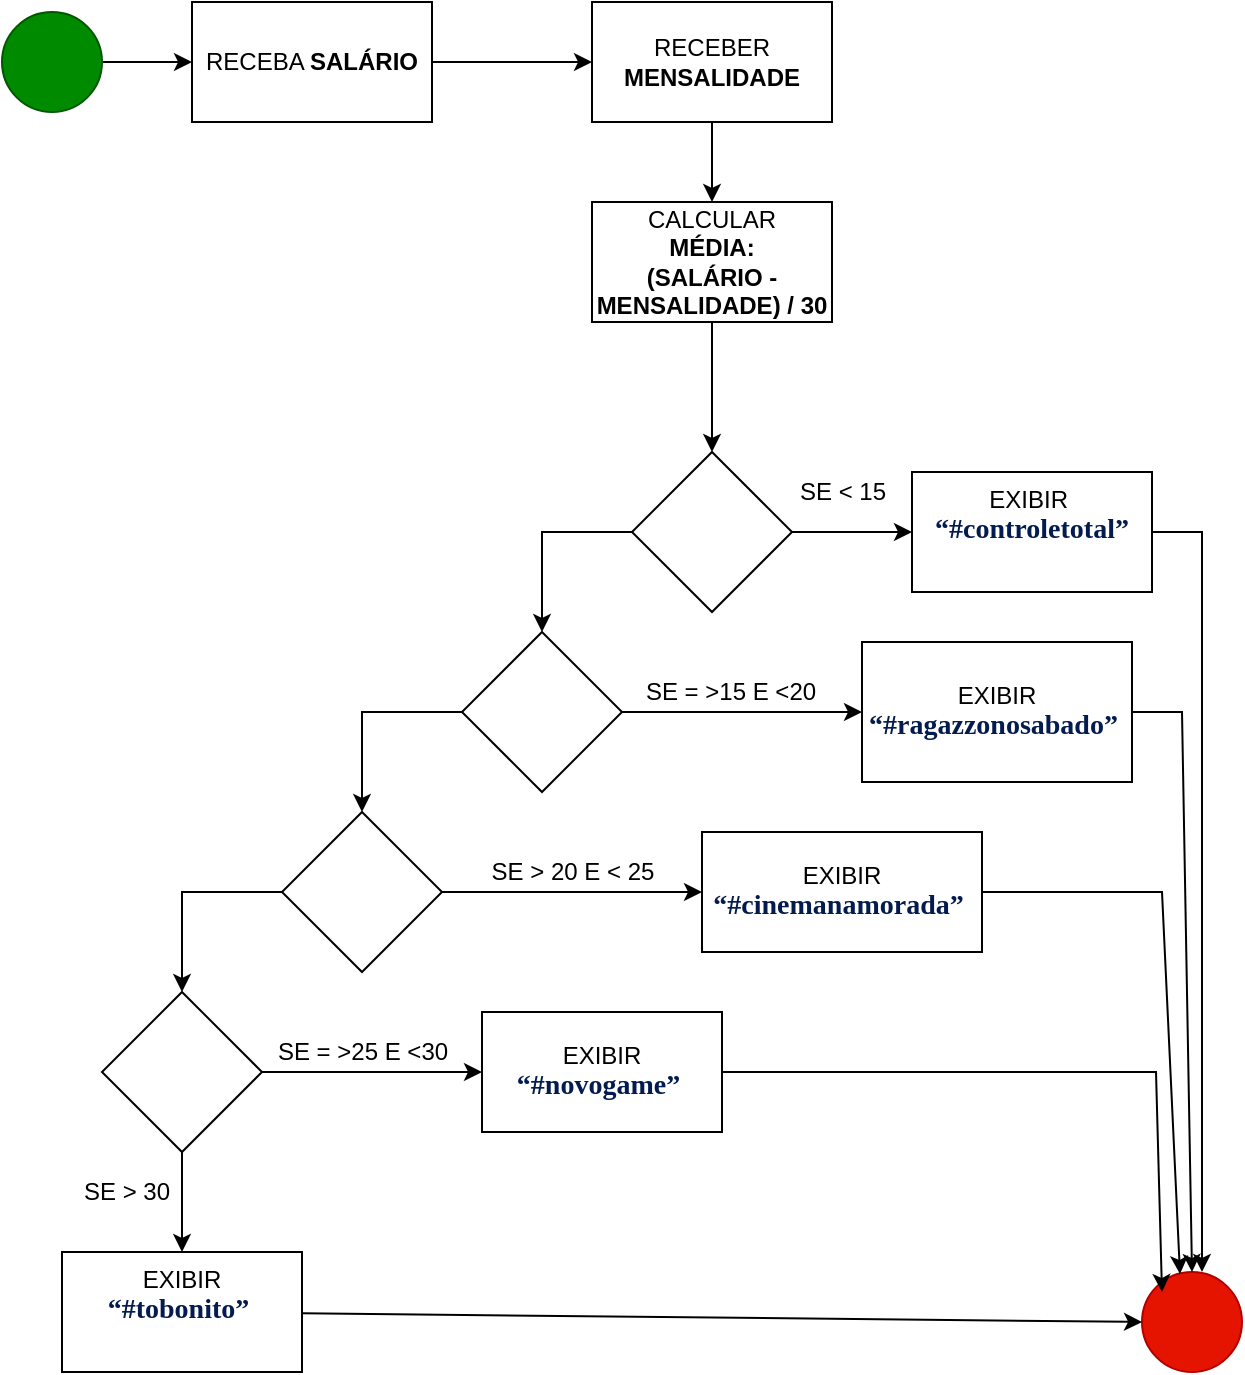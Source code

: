 <mxfile version="19.0.3" type="device" pages="4"><diagram id="r6Fdwk_I2OYdH76R-KkG" name="Page-1"><mxGraphModel dx="995" dy="708" grid="1" gridSize="10" guides="1" tooltips="1" connect="1" arrows="1" fold="1" page="1" pageScale="1" pageWidth="850" pageHeight="1100" math="0" shadow="0"><root><mxCell id="0"/><mxCell id="1" parent="0"/><mxCell id="pc-xBZorlw3YXACz-fKd-3" value="" style="edgeStyle=orthogonalEdgeStyle;rounded=0;orthogonalLoop=1;jettySize=auto;html=1;" edge="1" parent="1" source="pc-xBZorlw3YXACz-fKd-1" target="pc-xBZorlw3YXACz-fKd-2"><mxGeometry relative="1" as="geometry"/></mxCell><mxCell id="pc-xBZorlw3YXACz-fKd-1" value="" style="ellipse;whiteSpace=wrap;html=1;aspect=fixed;fillColor=#008a00;fontColor=#ffffff;strokeColor=#005700;" vertex="1" parent="1"><mxGeometry x="40" y="80" width="50" height="50" as="geometry"/></mxCell><mxCell id="pc-xBZorlw3YXACz-fKd-5" value="" style="edgeStyle=orthogonalEdgeStyle;rounded=0;orthogonalLoop=1;jettySize=auto;html=1;" edge="1" parent="1" source="pc-xBZorlw3YXACz-fKd-2" target="pc-xBZorlw3YXACz-fKd-4"><mxGeometry relative="1" as="geometry"/></mxCell><mxCell id="pc-xBZorlw3YXACz-fKd-2" value="RECEBA &lt;b&gt;SALÁRIO&lt;/b&gt;" style="whiteSpace=wrap;html=1;" vertex="1" parent="1"><mxGeometry x="135" y="75" width="120" height="60" as="geometry"/></mxCell><mxCell id="pc-xBZorlw3YXACz-fKd-7" value="" style="edgeStyle=orthogonalEdgeStyle;rounded=0;orthogonalLoop=1;jettySize=auto;html=1;" edge="1" parent="1" source="pc-xBZorlw3YXACz-fKd-4" target="pc-xBZorlw3YXACz-fKd-6"><mxGeometry relative="1" as="geometry"/></mxCell><mxCell id="pc-xBZorlw3YXACz-fKd-4" value="RECEBER &lt;b&gt;MENSALIDADE&lt;/b&gt;" style="whiteSpace=wrap;html=1;" vertex="1" parent="1"><mxGeometry x="335" y="75" width="120" height="60" as="geometry"/></mxCell><mxCell id="pc-xBZorlw3YXACz-fKd-9" value="" style="edgeStyle=orthogonalEdgeStyle;rounded=0;orthogonalLoop=1;jettySize=auto;html=1;" edge="1" parent="1" source="pc-xBZorlw3YXACz-fKd-6" target="pc-xBZorlw3YXACz-fKd-8"><mxGeometry relative="1" as="geometry"/></mxCell><mxCell id="pc-xBZorlw3YXACz-fKd-6" value="CALCULAR &lt;br&gt;&lt;b&gt;MÉDIA:&lt;br&gt;(SALÁRIO - MENSALIDADE) / 30&lt;br&gt;&lt;/b&gt;" style="whiteSpace=wrap;html=1;" vertex="1" parent="1"><mxGeometry x="335" y="175" width="120" height="60" as="geometry"/></mxCell><mxCell id="pc-xBZorlw3YXACz-fKd-11" value="" style="edgeStyle=orthogonalEdgeStyle;rounded=0;orthogonalLoop=1;jettySize=auto;html=1;" edge="1" parent="1" source="pc-xBZorlw3YXACz-fKd-8" target="pc-xBZorlw3YXACz-fKd-10"><mxGeometry relative="1" as="geometry"/></mxCell><mxCell id="pc-xBZorlw3YXACz-fKd-15" value="" style="edgeStyle=orthogonalEdgeStyle;rounded=0;orthogonalLoop=1;jettySize=auto;html=1;" edge="1" parent="1" source="pc-xBZorlw3YXACz-fKd-8" target="pc-xBZorlw3YXACz-fKd-14"><mxGeometry relative="1" as="geometry"/></mxCell><mxCell id="pc-xBZorlw3YXACz-fKd-8" value="" style="rhombus;whiteSpace=wrap;html=1;" vertex="1" parent="1"><mxGeometry x="355" y="300" width="80" height="80" as="geometry"/></mxCell><mxCell id="pc-xBZorlw3YXACz-fKd-10" value="EXIBIR&amp;nbsp;&lt;br&gt;&lt;div style=&quot;box-sizing: border-box; font-family: &amp;quot;Exo 2&amp;quot;, Barlow; color: rgb(3, 27, 78); font-size: 14px; text-align: left; background-color: rgb(255, 255, 255);&quot; id=&quot;yui_3_17_2_1_1675864807414_30&quot;&gt;&lt;p style=&quot;box-sizing: border-box; margin-top: 0px; margin-bottom: 1rem;&quot; id=&quot;yui_3_17_2_1_1675864807414_29&quot;&gt;&lt;b&gt;&lt;span style=&quot;box-sizing: border-box;&quot; id=&quot;yui_3_17_2_1_1675864807414_28&quot; lang=&quot;PT-BR&quot; data-contrast=&quot;auto&quot;&gt;&amp;nbsp;“#controletotal”&lt;/span&gt;&lt;span style=&quot;box-sizing: border-box;&quot; data-ccp-props=&quot;{&amp;quot;201341983&amp;quot;:0,&amp;quot;335559739&amp;quot;:120,&amp;quot;335559740&amp;quot;:276}&quot;&gt;&amp;nbsp;&lt;/span&gt;&lt;/b&gt;&lt;/p&gt;&lt;/div&gt;&lt;div style=&quot;box-sizing: border-box; font-family: &amp;quot;Exo 2&amp;quot;, Barlow; color: rgb(3, 27, 78); font-size: 14px; text-align: left; background-color: rgb(255, 255, 255);&quot;&gt;&lt;/div&gt;" style="whiteSpace=wrap;html=1;" vertex="1" parent="1"><mxGeometry x="495" y="310" width="120" height="60" as="geometry"/></mxCell><mxCell id="pc-xBZorlw3YXACz-fKd-17" value="" style="edgeStyle=orthogonalEdgeStyle;rounded=0;orthogonalLoop=1;jettySize=auto;html=1;" edge="1" parent="1" source="pc-xBZorlw3YXACz-fKd-14" target="pc-xBZorlw3YXACz-fKd-16"><mxGeometry relative="1" as="geometry"/></mxCell><mxCell id="pc-xBZorlw3YXACz-fKd-19" value="" style="edgeStyle=orthogonalEdgeStyle;rounded=0;orthogonalLoop=1;jettySize=auto;html=1;" edge="1" parent="1" source="pc-xBZorlw3YXACz-fKd-14" target="pc-xBZorlw3YXACz-fKd-18"><mxGeometry relative="1" as="geometry"/></mxCell><mxCell id="pc-xBZorlw3YXACz-fKd-14" value="" style="rhombus;whiteSpace=wrap;html=1;" vertex="1" parent="1"><mxGeometry x="270" y="390" width="80" height="80" as="geometry"/></mxCell><mxCell id="pc-xBZorlw3YXACz-fKd-16" value="EXIBIR&lt;br&gt;&lt;b&gt;&lt;span style=&quot;box-sizing: border-box; font-family: &amp;quot;Exo 2&amp;quot;, Barlow; color: rgb(3, 27, 78); font-size: 14px; text-align: left; background-color: rgb(255, 255, 255);&quot; lang=&quot;PT-BR&quot; data-contrast=&quot;auto&quot;&gt;“#ragazzonosabado”&lt;/span&gt;&lt;span style=&quot;box-sizing: border-box; font-family: &amp;quot;Exo 2&amp;quot;, Barlow; color: rgb(3, 27, 78); font-size: 14px; text-align: left; background-color: rgb(255, 255, 255);&quot; data-ccp-props=&quot;{&amp;quot;201341983&amp;quot;:0,&amp;quot;335559739&amp;quot;:120,&amp;quot;335559740&amp;quot;:276}&quot;&gt;&amp;nbsp;&lt;/span&gt;&lt;/b&gt;" style="whiteSpace=wrap;html=1;" vertex="1" parent="1"><mxGeometry x="470" y="395" width="135" height="70" as="geometry"/></mxCell><mxCell id="pc-xBZorlw3YXACz-fKd-23" value="" style="edgeStyle=orthogonalEdgeStyle;rounded=0;orthogonalLoop=1;jettySize=auto;html=1;" edge="1" parent="1" source="pc-xBZorlw3YXACz-fKd-18" target="pc-xBZorlw3YXACz-fKd-22"><mxGeometry relative="1" as="geometry"/></mxCell><mxCell id="pc-xBZorlw3YXACz-fKd-26" value="" style="edgeStyle=orthogonalEdgeStyle;rounded=0;orthogonalLoop=1;jettySize=auto;html=1;" edge="1" parent="1" source="pc-xBZorlw3YXACz-fKd-18" target="pc-xBZorlw3YXACz-fKd-25"><mxGeometry relative="1" as="geometry"/></mxCell><mxCell id="pc-xBZorlw3YXACz-fKd-18" value="" style="rhombus;whiteSpace=wrap;html=1;" vertex="1" parent="1"><mxGeometry x="180" y="480" width="80" height="80" as="geometry"/></mxCell><mxCell id="pc-xBZorlw3YXACz-fKd-22" value="EXIBIR&lt;br&gt;&lt;b&gt;&lt;span style=&quot;box-sizing: border-box; font-family: &amp;quot;Exo 2&amp;quot;, Barlow; color: rgb(3, 27, 78); font-size: 14px; text-align: left; background-color: rgb(255, 255, 255);&quot; lang=&quot;PT-BR&quot; data-contrast=&quot;auto&quot;&gt;“#cinemanamorada”&lt;/span&gt;&lt;span style=&quot;box-sizing: border-box; font-family: &amp;quot;Exo 2&amp;quot;, Barlow; color: rgb(3, 27, 78); font-size: 14px; text-align: left; background-color: rgb(255, 255, 255);&quot; data-ccp-props=&quot;{&amp;quot;201341983&amp;quot;:0,&amp;quot;335559739&amp;quot;:120,&amp;quot;335559740&amp;quot;:276}&quot;&gt;&amp;nbsp;&lt;/span&gt;&lt;/b&gt;" style="whiteSpace=wrap;html=1;" vertex="1" parent="1"><mxGeometry x="390" y="490" width="140" height="60" as="geometry"/></mxCell><mxCell id="pc-xBZorlw3YXACz-fKd-30" value="" style="edgeStyle=orthogonalEdgeStyle;rounded=0;orthogonalLoop=1;jettySize=auto;html=1;" edge="1" parent="1" source="pc-xBZorlw3YXACz-fKd-25" target="pc-xBZorlw3YXACz-fKd-29"><mxGeometry relative="1" as="geometry"/></mxCell><mxCell id="pc-xBZorlw3YXACz-fKd-32" value="" style="edgeStyle=orthogonalEdgeStyle;rounded=0;orthogonalLoop=1;jettySize=auto;html=1;" edge="1" parent="1" source="pc-xBZorlw3YXACz-fKd-25" target="pc-xBZorlw3YXACz-fKd-31"><mxGeometry relative="1" as="geometry"/></mxCell><mxCell id="pc-xBZorlw3YXACz-fKd-25" value="" style="rhombus;whiteSpace=wrap;html=1;" vertex="1" parent="1"><mxGeometry x="90" y="570" width="80" height="80" as="geometry"/></mxCell><mxCell id="pc-xBZorlw3YXACz-fKd-29" value="EXIBIR&lt;br&gt;&lt;b&gt;&lt;span style=&quot;box-sizing: border-box; font-family: &amp;quot;Exo 2&amp;quot;, Barlow; color: rgb(3, 27, 78); font-size: 14px; text-align: left; background-color: rgb(255, 255, 255);&quot; id=&quot;yui_3_17_2_1_1675864807414_22&quot; lang=&quot;PT-BR&quot; data-contrast=&quot;auto&quot;&gt;“#novogame”&lt;/span&gt;&lt;span style=&quot;box-sizing: border-box; font-family: &amp;quot;Exo 2&amp;quot;, Barlow; color: rgb(3, 27, 78); font-size: 14px; text-align: left; background-color: rgb(255, 255, 255);&quot; data-ccp-props=&quot;{&amp;quot;201341983&amp;quot;:0,&amp;quot;335559739&amp;quot;:120,&amp;quot;335559740&amp;quot;:276}&quot;&gt;&amp;nbsp;&lt;/span&gt;&lt;/b&gt;" style="whiteSpace=wrap;html=1;" vertex="1" parent="1"><mxGeometry x="280" y="580" width="120" height="60" as="geometry"/></mxCell><mxCell id="pc-xBZorlw3YXACz-fKd-31" value="EXIBIR&lt;br&gt;&lt;div style=&quot;box-sizing: border-box; font-family: &amp;quot;Exo 2&amp;quot;, Barlow; color: rgb(3, 27, 78); font-size: 14px; text-align: left; background-color: rgb(255, 255, 255);&quot;&gt;&lt;p style=&quot;box-sizing: border-box; margin-top: 0px; margin-bottom: 1rem;&quot;&gt;&lt;b&gt;&lt;span style=&quot;box-sizing: border-box;&quot; lang=&quot;PT-BR&quot; data-contrast=&quot;auto&quot;&gt;“#tobonito”&lt;/span&gt;&lt;span style=&quot;box-sizing: border-box;&quot; data-ccp-props=&quot;{&amp;quot;201341983&amp;quot;:0,&amp;quot;335559739&amp;quot;:120,&amp;quot;335559740&amp;quot;:276}&quot;&gt;&amp;nbsp;&lt;/span&gt;&lt;/b&gt;&lt;/p&gt;&lt;/div&gt;&lt;div style=&quot;box-sizing: border-box; font-family: &amp;quot;Exo 2&amp;quot;, Barlow; color: rgb(3, 27, 78); font-size: 14px; text-align: left; background-color: rgb(255, 255, 255);&quot;&gt;&lt;div style=&quot;box-sizing: border-box;&quot;&gt;&lt;/div&gt;&lt;/div&gt;" style="whiteSpace=wrap;html=1;" vertex="1" parent="1"><mxGeometry x="70" y="700" width="120" height="60" as="geometry"/></mxCell><mxCell id="pc-xBZorlw3YXACz-fKd-33" value="" style="ellipse;whiteSpace=wrap;html=1;aspect=fixed;fillColor=#e51400;fontColor=#ffffff;strokeColor=#B20000;" vertex="1" parent="1"><mxGeometry x="610" y="710" width="50" height="50" as="geometry"/></mxCell><mxCell id="pc-xBZorlw3YXACz-fKd-34" value="" style="endArrow=classic;html=1;rounded=0;entryX=0;entryY=0.5;entryDx=0;entryDy=0;" edge="1" parent="1" source="pc-xBZorlw3YXACz-fKd-31" target="pc-xBZorlw3YXACz-fKd-33"><mxGeometry width="50" height="50" relative="1" as="geometry"><mxPoint x="280" y="570" as="sourcePoint"/><mxPoint x="570" y="700" as="targetPoint"/></mxGeometry></mxCell><mxCell id="pc-xBZorlw3YXACz-fKd-35" value="" style="endArrow=classic;html=1;rounded=0;exitX=1;exitY=0.5;exitDx=0;exitDy=0;" edge="1" parent="1" source="pc-xBZorlw3YXACz-fKd-29"><mxGeometry width="50" height="50" relative="1" as="geometry"><mxPoint x="280" y="570" as="sourcePoint"/><mxPoint x="620" y="720" as="targetPoint"/><Array as="points"><mxPoint x="617" y="610"/></Array></mxGeometry></mxCell><mxCell id="pc-xBZorlw3YXACz-fKd-36" value="" style="endArrow=classic;html=1;rounded=0;exitX=1;exitY=0.5;exitDx=0;exitDy=0;entryX=0.38;entryY=0.02;entryDx=0;entryDy=0;entryPerimeter=0;" edge="1" parent="1" source="pc-xBZorlw3YXACz-fKd-22" target="pc-xBZorlw3YXACz-fKd-33"><mxGeometry width="50" height="50" relative="1" as="geometry"><mxPoint x="280" y="570" as="sourcePoint"/><mxPoint x="620" y="720" as="targetPoint"/><Array as="points"><mxPoint x="620" y="520"/></Array></mxGeometry></mxCell><mxCell id="pc-xBZorlw3YXACz-fKd-37" value="" style="endArrow=classic;html=1;rounded=0;exitX=1;exitY=0.5;exitDx=0;exitDy=0;entryX=0.5;entryY=0;entryDx=0;entryDy=0;" edge="1" parent="1" source="pc-xBZorlw3YXACz-fKd-16" target="pc-xBZorlw3YXACz-fKd-33"><mxGeometry width="50" height="50" relative="1" as="geometry"><mxPoint x="280" y="570" as="sourcePoint"/><mxPoint x="640" y="700" as="targetPoint"/><Array as="points"><mxPoint x="630" y="430"/></Array></mxGeometry></mxCell><mxCell id="pc-xBZorlw3YXACz-fKd-38" value="" style="endArrow=classic;html=1;rounded=0;exitX=1;exitY=0.5;exitDx=0;exitDy=0;" edge="1" parent="1" source="pc-xBZorlw3YXACz-fKd-10"><mxGeometry width="50" height="50" relative="1" as="geometry"><mxPoint x="280" y="570" as="sourcePoint"/><mxPoint x="640" y="710" as="targetPoint"/><Array as="points"><mxPoint x="640" y="340"/></Array></mxGeometry></mxCell><mxCell id="pc-xBZorlw3YXACz-fKd-40" value="SE &amp;lt; 15" style="text;html=1;resizable=0;autosize=1;align=center;verticalAlign=middle;points=[];fillColor=none;strokeColor=none;rounded=0;" vertex="1" parent="1"><mxGeometry x="430" y="310" width="60" height="20" as="geometry"/></mxCell><mxCell id="pc-xBZorlw3YXACz-fKd-41" value="SE = &amp;gt;15 E &amp;lt;20" style="text;html=1;resizable=0;autosize=1;align=center;verticalAlign=middle;points=[];fillColor=none;strokeColor=none;rounded=0;" vertex="1" parent="1"><mxGeometry x="354" y="410" width="100" height="20" as="geometry"/></mxCell><mxCell id="pc-xBZorlw3YXACz-fKd-42" value="SE &amp;gt; 20 E &amp;lt; 25" style="text;html=1;resizable=0;autosize=1;align=center;verticalAlign=middle;points=[];fillColor=none;strokeColor=none;rounded=0;" vertex="1" parent="1"><mxGeometry x="275" y="500" width="100" height="20" as="geometry"/></mxCell><mxCell id="pc-xBZorlw3YXACz-fKd-43" value="SE = &amp;gt;25 E &amp;lt;30" style="text;html=1;resizable=0;autosize=1;align=center;verticalAlign=middle;points=[];fillColor=none;strokeColor=none;rounded=0;" vertex="1" parent="1"><mxGeometry x="170" y="590" width="100" height="20" as="geometry"/></mxCell><mxCell id="pc-xBZorlw3YXACz-fKd-44" value="SE &amp;gt; 30" style="text;html=1;resizable=0;autosize=1;align=center;verticalAlign=middle;points=[];fillColor=none;strokeColor=none;rounded=0;" vertex="1" parent="1"><mxGeometry x="72" y="660" width="60" height="20" as="geometry"/></mxCell></root></mxGraphModel></diagram><diagram id="yZPqZ5D-DNg-dKTx44MK" name="Page-2"><mxGraphModel dx="796" dy="566" grid="1" gridSize="10" guides="1" tooltips="1" connect="1" arrows="1" fold="1" page="1" pageScale="1" pageWidth="850" pageHeight="1100" math="0" shadow="0"><root><mxCell id="0"/><mxCell id="1" parent="0"/><mxCell id="RMU81yGToiduAEV0BOln-3" value="" style="edgeStyle=orthogonalEdgeStyle;rounded=0;orthogonalLoop=1;jettySize=auto;html=1;" edge="1" parent="1" source="RMU81yGToiduAEV0BOln-1" target="RMU81yGToiduAEV0BOln-2"><mxGeometry relative="1" as="geometry"/></mxCell><mxCell id="RMU81yGToiduAEV0BOln-1" value="" style="ellipse;whiteSpace=wrap;html=1;aspect=fixed;fillColor=#008a00;fontColor=#ffffff;strokeColor=#005700;" vertex="1" parent="1"><mxGeometry x="30" y="30" width="50" height="50" as="geometry"/></mxCell><mxCell id="RMU81yGToiduAEV0BOln-5" value="" style="edgeStyle=orthogonalEdgeStyle;rounded=0;orthogonalLoop=1;jettySize=auto;html=1;" edge="1" parent="1" source="RMU81yGToiduAEV0BOln-2" target="RMU81yGToiduAEV0BOln-4"><mxGeometry relative="1" as="geometry"/></mxCell><mxCell id="RMU81yGToiduAEV0BOln-2" value="RECEBA&lt;br&gt;&lt;b&gt;SEXO&lt;/b&gt;" style="whiteSpace=wrap;html=1;" vertex="1" parent="1"><mxGeometry x="125" y="25" width="120" height="60" as="geometry"/></mxCell><mxCell id="RMU81yGToiduAEV0BOln-7" value="" style="edgeStyle=orthogonalEdgeStyle;rounded=0;orthogonalLoop=1;jettySize=auto;html=1;" edge="1" parent="1" source="RMU81yGToiduAEV0BOln-4" target="RMU81yGToiduAEV0BOln-6"><mxGeometry relative="1" as="geometry"/></mxCell><mxCell id="RMU81yGToiduAEV0BOln-4" value="RECEBA&lt;br&gt;&lt;b&gt;TIME&lt;/b&gt;" style="whiteSpace=wrap;html=1;" vertex="1" parent="1"><mxGeometry x="325" y="25" width="120" height="60" as="geometry"/></mxCell><mxCell id="RMU81yGToiduAEV0BOln-9" value="" style="edgeStyle=orthogonalEdgeStyle;rounded=0;orthogonalLoop=1;jettySize=auto;html=1;" edge="1" parent="1" source="RMU81yGToiduAEV0BOln-6" target="RMU81yGToiduAEV0BOln-8"><mxGeometry relative="1" as="geometry"/></mxCell><mxCell id="RMU81yGToiduAEV0BOln-13" value="" style="edgeStyle=orthogonalEdgeStyle;rounded=0;orthogonalLoop=1;jettySize=auto;html=1;" edge="1" parent="1" source="RMU81yGToiduAEV0BOln-6" target="RMU81yGToiduAEV0BOln-12"><mxGeometry relative="1" as="geometry"/></mxCell><mxCell id="RMU81yGToiduAEV0BOln-6" value="" style="rhombus;whiteSpace=wrap;html=1;" vertex="1" parent="1"><mxGeometry x="345" y="155" width="80" height="80" as="geometry"/></mxCell><mxCell id="RMU81yGToiduAEV0BOln-11" value="" style="edgeStyle=orthogonalEdgeStyle;rounded=0;orthogonalLoop=1;jettySize=auto;html=1;" edge="1" parent="1" source="RMU81yGToiduAEV0BOln-8" target="RMU81yGToiduAEV0BOln-10"><mxGeometry relative="1" as="geometry"/></mxCell><mxCell id="dohgS255XJc7KZqrIXHJ-2" value="" style="edgeStyle=orthogonalEdgeStyle;rounded=0;orthogonalLoop=1;jettySize=auto;html=1;" edge="1" parent="1" source="RMU81yGToiduAEV0BOln-8" target="dohgS255XJc7KZqrIXHJ-1"><mxGeometry relative="1" as="geometry"/></mxCell><mxCell id="RMU81yGToiduAEV0BOln-8" value="" style="rhombus;whiteSpace=wrap;html=1;" vertex="1" parent="1"><mxGeometry x="245" y="270" width="80" height="80" as="geometry"/></mxCell><mxCell id="dohgS255XJc7KZqrIXHJ-4" value="" style="edgeStyle=orthogonalEdgeStyle;rounded=0;orthogonalLoop=1;jettySize=auto;html=1;" edge="1" parent="1" source="RMU81yGToiduAEV0BOln-10" target="dohgS255XJc7KZqrIXHJ-3"><mxGeometry relative="1" as="geometry"/></mxCell><mxCell id="dohgS255XJc7KZqrIXHJ-6" value="" style="edgeStyle=orthogonalEdgeStyle;rounded=0;orthogonalLoop=1;jettySize=auto;html=1;" edge="1" parent="1" source="RMU81yGToiduAEV0BOln-10" target="dohgS255XJc7KZqrIXHJ-5"><mxGeometry relative="1" as="geometry"/></mxCell><mxCell id="RMU81yGToiduAEV0BOln-10" value="" style="rhombus;whiteSpace=wrap;html=1;" vertex="1" parent="1"><mxGeometry x="145" y="380" width="80" height="80" as="geometry"/></mxCell><mxCell id="RMU81yGToiduAEV0BOln-12" value="EXIBIR&amp;nbsp;&lt;br&gt;&lt;div style=&quot;box-sizing: border-box; font-family: &amp;quot;Exo 2&amp;quot;, Barlow; color: rgb(3, 27, 78); font-size: 14px; text-align: left; background-color: rgb(255, 255, 255);&quot; id=&quot;yui_3_17_2_1_1675866671306_23&quot;&gt;&lt;p style=&quot;box-sizing: border-box; margin-top: 0px; margin-bottom: 1rem;&quot; id=&quot;yui_3_17_2_1_1675866671306_22&quot;&gt;&lt;b&gt;&lt;span style=&quot;box-sizing: border-box;&quot; id=&quot;yui_3_17_2_1_1675866671306_28&quot; lang=&quot;PT-BR&quot; data-contrast=&quot;auto&quot;&gt;“Você é homem e seu time NÃO tem mundial”&lt;/span&gt;&lt;/b&gt;&lt;/p&gt;&lt;/div&gt;&lt;div style=&quot;box-sizing: border-box; font-family: &amp;quot;Exo 2&amp;quot;, Barlow; color: rgb(3, 27, 78); font-size: 14px; text-align: left; background-color: rgb(255, 255, 255);&quot;&gt;&lt;/div&gt;" style="whiteSpace=wrap;html=1;" vertex="1" parent="1"><mxGeometry x="560" y="152.5" width="130" height="85" as="geometry"/></mxCell><mxCell id="dohgS255XJc7KZqrIXHJ-1" value="EXIBIR&lt;br&gt;&lt;b&gt;&lt;span style=&quot;box-sizing: border-box; font-family: &amp;quot;Exo 2&amp;quot;, Barlow; color: rgb(3, 27, 78); font-size: 14px; text-align: left; background-color: rgb(255, 255, 255);&quot; id=&quot;yui_3_17_2_1_1675866671306_29&quot; lang=&quot;PT-BR&quot; data-contrast=&quot;auto&quot;&gt;“Você é homem e seu time pode ser que tenha mundial”&lt;/span&gt;&lt;span style=&quot;box-sizing: border-box; font-family: &amp;quot;Exo 2&amp;quot;, Barlow; color: rgb(3, 27, 78); font-size: 14px; text-align: left; background-color: rgb(255, 255, 255);&quot; data-ccp-props=&quot;{&amp;quot;201341983&amp;quot;:0,&amp;quot;335559739&amp;quot;:120,&amp;quot;335559740&amp;quot;:276}&quot;&gt;&amp;nbsp;&lt;/span&gt;&lt;/b&gt;" style="whiteSpace=wrap;html=1;" vertex="1" parent="1"><mxGeometry x="510" y="270" width="150" height="80" as="geometry"/></mxCell><mxCell id="dohgS255XJc7KZqrIXHJ-3" value="EXIBIR&lt;br&gt;&lt;b&gt;&lt;span style=&quot;box-sizing: border-box; font-family: &amp;quot;Exo 2&amp;quot;, Barlow; color: rgb(3, 27, 78); font-size: 14px; text-align: left; background-color: rgb(255, 255, 255);&quot; lang=&quot;PT-BR&quot; data-contrast=&quot;auto&quot;&gt;“Você é mulher e seu time NÃO tem mundial”&lt;/span&gt;&lt;span style=&quot;box-sizing: border-box; font-family: &amp;quot;Exo 2&amp;quot;, Barlow; color: rgb(3, 27, 78); font-size: 14px; text-align: left; background-color: rgb(255, 255, 255);&quot; data-ccp-props=&quot;{&amp;quot;201341983&amp;quot;:0,&amp;quot;335559739&amp;quot;:120,&amp;quot;335559740&amp;quot;:276}&quot;&gt;&amp;nbsp;&lt;/span&gt;&lt;/b&gt;" style="whiteSpace=wrap;html=1;" vertex="1" parent="1"><mxGeometry x="420" y="385" width="135" height="70" as="geometry"/></mxCell><mxCell id="dohgS255XJc7KZqrIXHJ-5" value="&lt;span style=&quot;box-sizing: border-box; font-family: &amp;quot;Exo 2&amp;quot;, Barlow; color: rgb(3, 27, 78); font-size: 14px; font-style: normal; font-variant-ligatures: normal; font-variant-caps: normal; letter-spacing: normal; orphans: 2; text-align: left; text-indent: 0px; text-transform: none; widows: 2; word-spacing: 0px; -webkit-text-stroke-width: 0px; background-color: rgb(255, 255, 255); text-decoration-thickness: initial; text-decoration-style: initial; text-decoration-color: initial;&quot; id=&quot;yui_3_17_2_1_1675866671306_34&quot; lang=&quot;PT-BR&quot; data-contrast=&quot;auto&quot;&gt;EXIBIR&lt;br&gt;&lt;b&gt;“Você é mulher e seu time pode ser que tenha mundial”&lt;/b&gt;&lt;/span&gt;&lt;span style=&quot;font-weight: bold; box-sizing: border-box; font-family: &amp;quot;Exo 2&amp;quot;, Barlow; color: rgb(3, 27, 78); font-size: 14px; font-style: normal; font-variant-ligatures: normal; font-variant-caps: normal; letter-spacing: normal; orphans: 2; text-align: left; text-indent: 0px; text-transform: none; widows: 2; word-spacing: 0px; -webkit-text-stroke-width: 0px; background-color: rgb(255, 255, 255); text-decoration-thickness: initial; text-decoration-style: initial; text-decoration-color: initial;&quot; data-ccp-props=&quot;{&amp;quot;201341983&amp;quot;:0,&amp;quot;335559739&amp;quot;:120,&amp;quot;335559740&amp;quot;:276}&quot;&gt;&amp;nbsp;&lt;/span&gt;" style="whiteSpace=wrap;html=1;" vertex="1" parent="1"><mxGeometry x="190" y="515" width="125" height="100" as="geometry"/></mxCell><mxCell id="dohgS255XJc7KZqrIXHJ-7" value="" style="ellipse;whiteSpace=wrap;html=1;aspect=fixed;fillColor=#e51400;fontColor=#ffffff;strokeColor=#B20000;" vertex="1" parent="1"><mxGeometry x="660" y="540" width="50" height="50" as="geometry"/></mxCell><mxCell id="dohgS255XJc7KZqrIXHJ-8" value="" style="endArrow=classic;html=1;rounded=0;exitX=1;exitY=0.5;exitDx=0;exitDy=0;entryX=0;entryY=0.5;entryDx=0;entryDy=0;" edge="1" parent="1" source="dohgS255XJc7KZqrIXHJ-5" target="dohgS255XJc7KZqrIXHJ-7"><mxGeometry width="50" height="50" relative="1" as="geometry"><mxPoint x="380" y="340" as="sourcePoint"/><mxPoint x="430" y="290" as="targetPoint"/></mxGeometry></mxCell><mxCell id="dohgS255XJc7KZqrIXHJ-9" value="" style="endArrow=classic;html=1;rounded=0;exitX=1;exitY=0.5;exitDx=0;exitDy=0;entryX=0.36;entryY=0.02;entryDx=0;entryDy=0;entryPerimeter=0;" edge="1" parent="1" source="dohgS255XJc7KZqrIXHJ-3" target="dohgS255XJc7KZqrIXHJ-7"><mxGeometry width="50" height="50" relative="1" as="geometry"><mxPoint x="380" y="340" as="sourcePoint"/><mxPoint x="680" y="550" as="targetPoint"/><Array as="points"><mxPoint x="670" y="420"/></Array></mxGeometry></mxCell><mxCell id="dohgS255XJc7KZqrIXHJ-10" value="" style="endArrow=classic;html=1;rounded=0;exitX=1;exitY=0.5;exitDx=0;exitDy=0;entryX=0.5;entryY=0;entryDx=0;entryDy=0;" edge="1" parent="1" source="dohgS255XJc7KZqrIXHJ-1" target="dohgS255XJc7KZqrIXHJ-7"><mxGeometry width="50" height="50" relative="1" as="geometry"><mxPoint x="380" y="340" as="sourcePoint"/><mxPoint x="430" y="290" as="targetPoint"/><Array as="points"><mxPoint x="685" y="310"/></Array></mxGeometry></mxCell><mxCell id="dohgS255XJc7KZqrIXHJ-11" value="" style="endArrow=classic;html=1;rounded=0;exitX=1;exitY=0.5;exitDx=0;exitDy=0;entryX=0.7;entryY=0.06;entryDx=0;entryDy=0;entryPerimeter=0;" edge="1" parent="1" source="RMU81yGToiduAEV0BOln-12" target="dohgS255XJc7KZqrIXHJ-7"><mxGeometry width="50" height="50" relative="1" as="geometry"><mxPoint x="380" y="340" as="sourcePoint"/><mxPoint x="700" y="540" as="targetPoint"/><Array as="points"><mxPoint x="695" y="195"/></Array></mxGeometry></mxCell><mxCell id="bh2VcZtIjAhA8NEDYhTY-7" value="SE M E PALMEIRAS" style="text;html=1;resizable=0;autosize=1;align=center;verticalAlign=middle;points=[];fillColor=none;strokeColor=none;rounded=0;" vertex="1" parent="1"><mxGeometry x="425" y="170" width="130" height="20" as="geometry"/></mxCell><mxCell id="CDwyaxFJxPJCUUSeTzgp-1" value="SE M E N PALMEIRAS" style="text;html=1;resizable=0;autosize=1;align=center;verticalAlign=middle;points=[];fillColor=none;strokeColor=none;rounded=0;" vertex="1" parent="1"><mxGeometry x="345" y="290" width="140" height="20" as="geometry"/></mxCell><mxCell id="CDwyaxFJxPJCUUSeTzgp-2" value="SE F E PALMEIRENSE" style="text;html=1;resizable=0;autosize=1;align=center;verticalAlign=middle;points=[];fillColor=none;strokeColor=none;rounded=0;" vertex="1" parent="1"><mxGeometry x="245" y="400" width="140" height="20" as="geometry"/></mxCell><mxCell id="CDwyaxFJxPJCUUSeTzgp-3" value="SE F E N PALMEIRAS" style="text;html=1;resizable=0;autosize=1;align=center;verticalAlign=middle;points=[];fillColor=none;strokeColor=none;rounded=0;" vertex="1" parent="1"><mxGeometry x="40" y="470" width="140" height="20" as="geometry"/></mxCell></root></mxGraphModel></diagram><diagram id="zE0Q7NUjMy3KNNuSXqX5" name="Page-3"><mxGraphModel dx="1327" dy="943" grid="1" gridSize="10" guides="1" tooltips="1" connect="1" arrows="1" fold="1" page="1" pageScale="1" pageWidth="850" pageHeight="1100" math="0" shadow="0"><root><mxCell id="0"/><mxCell id="1" parent="0"/><mxCell id="Z238zTcsPgSLV4Vkmc1k-3" value="" style="edgeStyle=orthogonalEdgeStyle;rounded=0;orthogonalLoop=1;jettySize=auto;html=1;" edge="1" parent="1" source="Z238zTcsPgSLV4Vkmc1k-1" target="Z238zTcsPgSLV4Vkmc1k-2"><mxGeometry relative="1" as="geometry"/></mxCell><mxCell id="Z238zTcsPgSLV4Vkmc1k-1" value="" style="ellipse;whiteSpace=wrap;html=1;aspect=fixed;fillColor=#008a00;fontColor=#ffffff;strokeColor=#005700;" vertex="1" parent="1"><mxGeometry x="30" y="40" width="50" height="50" as="geometry"/></mxCell><mxCell id="Z238zTcsPgSLV4Vkmc1k-5" value="" style="edgeStyle=orthogonalEdgeStyle;rounded=0;orthogonalLoop=1;jettySize=auto;html=1;" edge="1" parent="1" source="Z238zTcsPgSLV4Vkmc1k-2" target="Z238zTcsPgSLV4Vkmc1k-4"><mxGeometry relative="1" as="geometry"/></mxCell><mxCell id="Z238zTcsPgSLV4Vkmc1k-2" value="RECEBA&amp;nbsp;&lt;br&gt;&lt;b&gt;GOLPE&lt;/b&gt;" style="whiteSpace=wrap;html=1;" vertex="1" parent="1"><mxGeometry x="125" y="35" width="120" height="60" as="geometry"/></mxCell><mxCell id="Z238zTcsPgSLV4Vkmc1k-9" value="" style="edgeStyle=orthogonalEdgeStyle;rounded=0;orthogonalLoop=1;jettySize=auto;html=1;startArrow=none;" edge="1" parent="1" source="AAKPLX36tWf3T-nxW5ks-1" target="Z238zTcsPgSLV4Vkmc1k-8"><mxGeometry relative="1" as="geometry"/></mxCell><mxCell id="ODNx4KcZhwrIbG5_OUZl-5" value="" style="edgeStyle=orthogonalEdgeStyle;rounded=0;orthogonalLoop=1;jettySize=auto;html=1;" edge="1" parent="1" source="Z238zTcsPgSLV4Vkmc1k-4" target="ODNx4KcZhwrIbG5_OUZl-4"><mxGeometry relative="1" as="geometry"/></mxCell><mxCell id="Z238zTcsPgSLV4Vkmc1k-4" value="" style="rhombus;whiteSpace=wrap;html=1;" vertex="1" parent="1"><mxGeometry x="345" y="25" width="80" height="80" as="geometry"/></mxCell><mxCell id="AAKPLX36tWf3T-nxW5ks-3" value="" style="edgeStyle=orthogonalEdgeStyle;rounded=0;orthogonalLoop=1;jettySize=auto;html=1;entryX=0.5;entryY=1;entryDx=0;entryDy=0;" edge="1" parent="1" source="Z238zTcsPgSLV4Vkmc1k-8" target="Z238zTcsPgSLV4Vkmc1k-2"><mxGeometry relative="1" as="geometry"/></mxCell><mxCell id="Z238zTcsPgSLV4Vkmc1k-8" value="" style="rhombus;whiteSpace=wrap;html=1;" vertex="1" parent="1"><mxGeometry x="275" y="255" width="80" height="80" as="geometry"/></mxCell><mxCell id="Z238zTcsPgSLV4Vkmc1k-10" value="RETIROU UMA &lt;br&gt;PARTE DO CORPO" style="text;html=1;resizable=0;autosize=1;align=center;verticalAlign=middle;points=[];fillColor=none;strokeColor=none;rounded=0;" vertex="1" parent="1"><mxGeometry x="423" y="30" width="120" height="30" as="geometry"/></mxCell><mxCell id="ODNx4KcZhwrIbG5_OUZl-1" value="SE N" style="text;html=1;resizable=0;autosize=1;align=center;verticalAlign=middle;points=[];fillColor=none;strokeColor=none;rounded=0;" vertex="1" parent="1"><mxGeometry x="225" y="270" width="40" height="20" as="geometry"/></mxCell><mxCell id="ODNx4KcZhwrIbG5_OUZl-7" value="" style="edgeStyle=orthogonalEdgeStyle;rounded=0;orthogonalLoop=1;jettySize=auto;html=1;" edge="1" parent="1" source="ODNx4KcZhwrIbG5_OUZl-4" target="ODNx4KcZhwrIbG5_OUZl-6"><mxGeometry relative="1" as="geometry"/></mxCell><mxCell id="ODNx4KcZhwrIbG5_OUZl-9" value="" style="edgeStyle=orthogonalEdgeStyle;rounded=0;orthogonalLoop=1;jettySize=auto;html=1;startArrow=none;" edge="1" parent="1" source="ODNx4KcZhwrIbG5_OUZl-13" target="ODNx4KcZhwrIbG5_OUZl-8"><mxGeometry relative="1" as="geometry"/></mxCell><mxCell id="ODNx4KcZhwrIbG5_OUZl-4" value="" style="rhombus;whiteSpace=wrap;html=1;" vertex="1" parent="1"><mxGeometry x="550" y="25" width="80" height="80" as="geometry"/></mxCell><mxCell id="ODNx4KcZhwrIbG5_OUZl-6" value="&lt;b&gt;REGENERAR&lt;/b&gt;" style="whiteSpace=wrap;html=1;" vertex="1" parent="1"><mxGeometry x="720" y="35" width="120" height="60" as="geometry"/></mxCell><mxCell id="ODNx4KcZhwrIbG5_OUZl-8" value="&lt;b&gt;NÃO PODE REGENERAR.&lt;/b&gt;" style="whiteSpace=wrap;html=1;" vertex="1" parent="1"><mxGeometry x="530" y="200" width="120" height="60" as="geometry"/></mxCell><mxCell id="AAKPLX36tWf3T-nxW5ks-1" value="NÃO RETIROU UMA &lt;br&gt;PARTE DO CORPO" style="text;html=1;resizable=0;autosize=1;align=center;verticalAlign=middle;points=[];fillColor=none;strokeColor=none;rounded=0;" vertex="1" parent="1"><mxGeometry x="250" y="150" width="130" height="30" as="geometry"/></mxCell><mxCell id="ODNx4KcZhwrIbG5_OUZl-11" value="" style="edgeStyle=orthogonalEdgeStyle;rounded=0;orthogonalLoop=1;jettySize=auto;html=1;endArrow=none;" edge="1" parent="1" source="Z238zTcsPgSLV4Vkmc1k-4" target="AAKPLX36tWf3T-nxW5ks-1"><mxGeometry relative="1" as="geometry"><mxPoint x="385" y="105" as="sourcePoint"/><mxPoint x="305" y="260" as="targetPoint"/></mxGeometry></mxCell><mxCell id="ODNx4KcZhwrIbG5_OUZl-12" value="SE KI &amp;gt; 5%" style="text;html=1;resizable=0;autosize=1;align=center;verticalAlign=middle;points=[];fillColor=none;strokeColor=none;rounded=0;" vertex="1" parent="1"><mxGeometry x="630" y="40" width="80" height="20" as="geometry"/></mxCell><mxCell id="ODNx4KcZhwrIbG5_OUZl-13" value="SE KI =&amp;lt; 5%" style="text;html=1;resizable=0;autosize=1;align=center;verticalAlign=middle;points=[];fillColor=none;strokeColor=none;rounded=0;" vertex="1" parent="1"><mxGeometry x="550" y="160" width="80" height="20" as="geometry"/></mxCell><mxCell id="ODNx4KcZhwrIbG5_OUZl-14" value="" style="edgeStyle=orthogonalEdgeStyle;rounded=0;orthogonalLoop=1;jettySize=auto;html=1;endArrow=none;" edge="1" parent="1" source="ODNx4KcZhwrIbG5_OUZl-4" target="ODNx4KcZhwrIbG5_OUZl-13"><mxGeometry relative="1" as="geometry"><mxPoint x="590" y="105" as="sourcePoint"/><mxPoint x="590" y="195" as="targetPoint"/></mxGeometry></mxCell><mxCell id="ODNx4KcZhwrIbG5_OUZl-15" value="" style="ellipse;whiteSpace=wrap;html=1;aspect=fixed;fillColor=#e51400;fontColor=#ffffff;strokeColor=#B20000;" vertex="1" parent="1"><mxGeometry x="730" y="310" width="50" height="50" as="geometry"/></mxCell><mxCell id="ODNx4KcZhwrIbG5_OUZl-16" value="" style="endArrow=classic;html=1;rounded=0;exitX=0.5;exitY=1;exitDx=0;exitDy=0;entryX=0;entryY=0.5;entryDx=0;entryDy=0;" edge="1" parent="1" source="ODNx4KcZhwrIbG5_OUZl-8" target="ODNx4KcZhwrIbG5_OUZl-15"><mxGeometry width="50" height="50" relative="1" as="geometry"><mxPoint x="490" y="290" as="sourcePoint"/><mxPoint x="540" y="240" as="targetPoint"/><Array as="points"><mxPoint x="590" y="335"/></Array></mxGeometry></mxCell><mxCell id="ODNx4KcZhwrIbG5_OUZl-17" value="" style="endArrow=classic;html=1;rounded=0;exitX=0.5;exitY=1;exitDx=0;exitDy=0;edgeStyle=orthogonalEdgeStyle;entryX=0.75;entryY=1;entryDx=0;entryDy=0;" edge="1" parent="1" source="ODNx4KcZhwrIbG5_OUZl-6" target="Z238zTcsPgSLV4Vkmc1k-2"><mxGeometry width="50" height="50" relative="1" as="geometry"><mxPoint x="490" y="290" as="sourcePoint"/><mxPoint x="220" y="190" as="targetPoint"/><Array as="points"><mxPoint x="780" y="142"/><mxPoint x="215" y="142"/></Array></mxGeometry></mxCell></root></mxGraphModel></diagram><diagram id="LmFokGyWngyRQ8zoaEQO" name="Page-4"><mxGraphModel dx="838" dy="596" grid="1" gridSize="10" guides="1" tooltips="1" connect="1" arrows="1" fold="1" page="1" pageScale="1" pageWidth="850" pageHeight="1100" math="0" shadow="0"><root><mxCell id="0"/><mxCell id="1" parent="0"/><mxCell id="Jc6ybTVHIhuXuUaDqosT-3" value="" style="edgeStyle=orthogonalEdgeStyle;rounded=0;orthogonalLoop=1;jettySize=auto;html=1;" edge="1" parent="1" source="Jc6ybTVHIhuXuUaDqosT-1" target="Jc6ybTVHIhuXuUaDqosT-2"><mxGeometry relative="1" as="geometry"/></mxCell><mxCell id="Jc6ybTVHIhuXuUaDqosT-1" value="" style="ellipse;whiteSpace=wrap;html=1;aspect=fixed;fillColor=#008a00;fontColor=#ffffff;strokeColor=#005700;" vertex="1" parent="1"><mxGeometry x="30" y="40" width="50" height="50" as="geometry"/></mxCell><mxCell id="Jc6ybTVHIhuXuUaDqosT-5" value="" style="edgeStyle=orthogonalEdgeStyle;rounded=0;orthogonalLoop=1;jettySize=auto;html=1;" edge="1" parent="1" source="Jc6ybTVHIhuXuUaDqosT-2" target="Jc6ybTVHIhuXuUaDqosT-4"><mxGeometry relative="1" as="geometry"/></mxCell><mxCell id="Jc6ybTVHIhuXuUaDqosT-2" value="RECEBA&lt;br&gt;&lt;b&gt;N1&lt;/b&gt;" style="whiteSpace=wrap;html=1;" vertex="1" parent="1"><mxGeometry x="125" y="35" width="120" height="60" as="geometry"/></mxCell><mxCell id="Jc6ybTVHIhuXuUaDqosT-7" value="" style="edgeStyle=orthogonalEdgeStyle;rounded=0;orthogonalLoop=1;jettySize=auto;html=1;" edge="1" parent="1" source="Jc6ybTVHIhuXuUaDqosT-4" target="Jc6ybTVHIhuXuUaDqosT-6"><mxGeometry relative="1" as="geometry"/></mxCell><mxCell id="Jc6ybTVHIhuXuUaDqosT-4" value="RECEBA&lt;br&gt;&lt;b&gt;N2&lt;/b&gt;" style="whiteSpace=wrap;html=1;" vertex="1" parent="1"><mxGeometry x="280" y="35" width="120" height="60" as="geometry"/></mxCell><mxCell id="Jc6ybTVHIhuXuUaDqosT-19" value="" style="edgeStyle=orthogonalEdgeStyle;rounded=0;orthogonalLoop=1;jettySize=auto;html=1;" edge="1" parent="1" source="Jc6ybTVHIhuXuUaDqosT-6" target="Jc6ybTVHIhuXuUaDqosT-18"><mxGeometry relative="1" as="geometry"/></mxCell><mxCell id="Jc6ybTVHIhuXuUaDqosT-6" value="RECEBA&amp;nbsp;&lt;br&gt;&lt;b&gt;FREQUENCIA&lt;/b&gt;" style="whiteSpace=wrap;html=1;" vertex="1" parent="1"><mxGeometry x="440" y="35" width="120" height="60" as="geometry"/></mxCell><mxCell id="Jc6ybTVHIhuXuUaDqosT-29" value="" style="edgeStyle=orthogonalEdgeStyle;rounded=0;orthogonalLoop=1;jettySize=auto;html=1;" edge="1" parent="1" source="Jc6ybTVHIhuXuUaDqosT-10" target="Jc6ybTVHIhuXuUaDqosT-28"><mxGeometry relative="1" as="geometry"/></mxCell><mxCell id="Jc6ybTVHIhuXuUaDqosT-10" value="CALCULAR&amp;nbsp;&lt;br&gt;&lt;b&gt;MÉDIA: (N1 + N2) / FREQUENCIA&lt;/b&gt;" style="whiteSpace=wrap;html=1;" vertex="1" parent="1"><mxGeometry x="295" y="320" width="120" height="60" as="geometry"/></mxCell><mxCell id="Jc6ybTVHIhuXuUaDqosT-31" value="" style="edgeStyle=orthogonalEdgeStyle;rounded=0;orthogonalLoop=1;jettySize=auto;html=1;startArrow=none;" edge="1" parent="1" source="Jc6ybTVHIhuXuUaDqosT-33" target="Jc6ybTVHIhuXuUaDqosT-14"><mxGeometry relative="1" as="geometry"/></mxCell><mxCell id="Jc6ybTVHIhuXuUaDqosT-32" value="" style="edgeStyle=orthogonalEdgeStyle;rounded=0;orthogonalLoop=1;jettySize=auto;html=1;startArrow=none;" edge="1" parent="1" source="Jc6ybTVHIhuXuUaDqosT-35" target="Jc6ybTVHIhuXuUaDqosT-16"><mxGeometry relative="1" as="geometry"/></mxCell><mxCell id="Jc6ybTVHIhuXuUaDqosT-12" value="" style="rhombus;whiteSpace=wrap;html=1;" vertex="1" parent="1"><mxGeometry x="470" y="430" width="80" height="80" as="geometry"/></mxCell><mxCell id="Jc6ybTVHIhuXuUaDqosT-14" value="EXIBIR&lt;br&gt;&lt;span style=&quot;color: rgb(3, 27, 78); font-family: &amp;quot;Exo 2&amp;quot;, Barlow; font-size: 14px; text-align: left; background-color: rgb(255, 255, 255);&quot;&gt;&lt;b&gt;&quot;Parabéns, aprovado&quot;&lt;/b&gt;&lt;/span&gt;" style="whiteSpace=wrap;html=1;" vertex="1" parent="1"><mxGeometry x="710" y="440" width="120" height="60" as="geometry"/></mxCell><mxCell id="Jc6ybTVHIhuXuUaDqosT-16" value="EXIBIR&amp;nbsp;&lt;br&gt;&lt;span style=&quot;color: rgb(3, 27, 78); font-family: &amp;quot;Exo 2&amp;quot;, Barlow; font-size: 14px; text-align: left; background-color: rgb(255, 255, 255);&quot;&gt;&lt;b&gt;&quot;Infelizmente, reprovado&quot;&amp;nbsp;&lt;/b&gt;&lt;/span&gt;" style="whiteSpace=wrap;html=1;" vertex="1" parent="1"><mxGeometry x="450" y="580" width="120" height="60" as="geometry"/></mxCell><mxCell id="Jc6ybTVHIhuXuUaDqosT-20" value="" style="edgeStyle=orthogonalEdgeStyle;rounded=0;orthogonalLoop=1;jettySize=auto;html=1;startArrow=none;" edge="1" parent="1" source="Jc6ybTVHIhuXuUaDqosT-23" target="Jc6ybTVHIhuXuUaDqosT-10"><mxGeometry relative="1" as="geometry"/></mxCell><mxCell id="Jc6ybTVHIhuXuUaDqosT-22" value="" style="edgeStyle=orthogonalEdgeStyle;rounded=0;orthogonalLoop=1;jettySize=auto;html=1;startArrow=none;" edge="1" parent="1" source="Jc6ybTVHIhuXuUaDqosT-25" target="Jc6ybTVHIhuXuUaDqosT-21"><mxGeometry relative="1" as="geometry"/></mxCell><mxCell id="Jc6ybTVHIhuXuUaDqosT-18" value="" style="rhombus;whiteSpace=wrap;html=1;" vertex="1" parent="1"><mxGeometry x="405" y="160" width="80" height="80" as="geometry"/></mxCell><mxCell id="Jc6ybTVHIhuXuUaDqosT-21" value="INVALIDO" style="whiteSpace=wrap;html=1;" vertex="1" parent="1"><mxGeometry x="620" y="170" width="120" height="60" as="geometry"/></mxCell><mxCell id="Jc6ybTVHIhuXuUaDqosT-23" value="SE &amp;gt;0 E &amp;lt;100" style="text;html=1;resizable=0;autosize=1;align=center;verticalAlign=middle;points=[];fillColor=none;strokeColor=none;rounded=0;" vertex="1" parent="1"><mxGeometry x="310" y="250" width="90" height="20" as="geometry"/></mxCell><mxCell id="Jc6ybTVHIhuXuUaDqosT-24" value="" style="edgeStyle=orthogonalEdgeStyle;rounded=0;orthogonalLoop=1;jettySize=auto;html=1;exitX=0;exitY=0.5;exitDx=0;exitDy=0;endArrow=none;" edge="1" parent="1" source="Jc6ybTVHIhuXuUaDqosT-18" target="Jc6ybTVHIhuXuUaDqosT-23"><mxGeometry relative="1" as="geometry"><mxPoint x="405" y="200" as="sourcePoint"/><mxPoint x="350" y="260" as="targetPoint"/></mxGeometry></mxCell><mxCell id="Jc6ybTVHIhuXuUaDqosT-25" value="SE = 0 E 100" style="text;html=1;resizable=0;autosize=1;align=center;verticalAlign=middle;points=[];fillColor=none;strokeColor=none;rounded=0;" vertex="1" parent="1"><mxGeometry x="500" y="190" width="90" height="20" as="geometry"/></mxCell><mxCell id="Jc6ybTVHIhuXuUaDqosT-26" value="" style="edgeStyle=orthogonalEdgeStyle;rounded=0;orthogonalLoop=1;jettySize=auto;html=1;endArrow=none;" edge="1" parent="1" source="Jc6ybTVHIhuXuUaDqosT-18" target="Jc6ybTVHIhuXuUaDqosT-25"><mxGeometry relative="1" as="geometry"><mxPoint x="485" y="200" as="sourcePoint"/><mxPoint x="610" y="200" as="targetPoint"/></mxGeometry></mxCell><mxCell id="Jc6ybTVHIhuXuUaDqosT-27" value="" style="endArrow=classic;html=1;rounded=0;exitX=0.5;exitY=0;exitDx=0;exitDy=0;entryX=1;entryY=0.5;entryDx=0;entryDy=0;" edge="1" parent="1" source="Jc6ybTVHIhuXuUaDqosT-21" target="Jc6ybTVHIhuXuUaDqosT-6"><mxGeometry width="50" height="50" relative="1" as="geometry"><mxPoint x="640" y="280" as="sourcePoint"/><mxPoint x="690" y="230" as="targetPoint"/><Array as="points"><mxPoint x="680" y="65"/></Array></mxGeometry></mxCell><mxCell id="Jc6ybTVHIhuXuUaDqosT-30" value="" style="edgeStyle=orthogonalEdgeStyle;rounded=0;orthogonalLoop=1;jettySize=auto;html=1;" edge="1" parent="1" source="Jc6ybTVHIhuXuUaDqosT-28" target="Jc6ybTVHIhuXuUaDqosT-12"><mxGeometry relative="1" as="geometry"/></mxCell><mxCell id="Jc6ybTVHIhuXuUaDqosT-28" value="EXIBIR&lt;br&gt;&lt;b&gt;MÉDIA&lt;/b&gt;" style="whiteSpace=wrap;html=1;" vertex="1" parent="1"><mxGeometry x="450" y="320" width="120" height="60" as="geometry"/></mxCell><mxCell id="Jc6ybTVHIhuXuUaDqosT-33" value="SE &amp;gt; = 6 E &amp;gt; = 70%" style="text;html=1;resizable=0;autosize=1;align=center;verticalAlign=middle;points=[];fillColor=none;strokeColor=none;rounded=0;" vertex="1" parent="1"><mxGeometry x="570" y="460" width="120" height="20" as="geometry"/></mxCell><mxCell id="Jc6ybTVHIhuXuUaDqosT-34" value="" style="edgeStyle=orthogonalEdgeStyle;rounded=0;orthogonalLoop=1;jettySize=auto;html=1;endArrow=none;" edge="1" parent="1" source="Jc6ybTVHIhuXuUaDqosT-12" target="Jc6ybTVHIhuXuUaDqosT-33"><mxGeometry relative="1" as="geometry"><mxPoint x="595" y="470" as="sourcePoint"/><mxPoint x="700" y="470" as="targetPoint"/></mxGeometry></mxCell><mxCell id="Jc6ybTVHIhuXuUaDqosT-35" value="SE &amp;lt; 6 E &amp;lt; 70 %" style="text;html=1;resizable=0;autosize=1;align=center;verticalAlign=middle;points=[];fillColor=none;strokeColor=none;rounded=0;" vertex="1" parent="1"><mxGeometry x="460" y="540" width="100" height="20" as="geometry"/></mxCell><mxCell id="Jc6ybTVHIhuXuUaDqosT-36" value="" style="edgeStyle=orthogonalEdgeStyle;rounded=0;orthogonalLoop=1;jettySize=auto;html=1;endArrow=none;" edge="1" parent="1" source="Jc6ybTVHIhuXuUaDqosT-12" target="Jc6ybTVHIhuXuUaDqosT-35"><mxGeometry relative="1" as="geometry"><mxPoint x="555" y="510.0" as="sourcePoint"/><mxPoint x="555" y="580" as="targetPoint"/></mxGeometry></mxCell></root></mxGraphModel></diagram></mxfile>